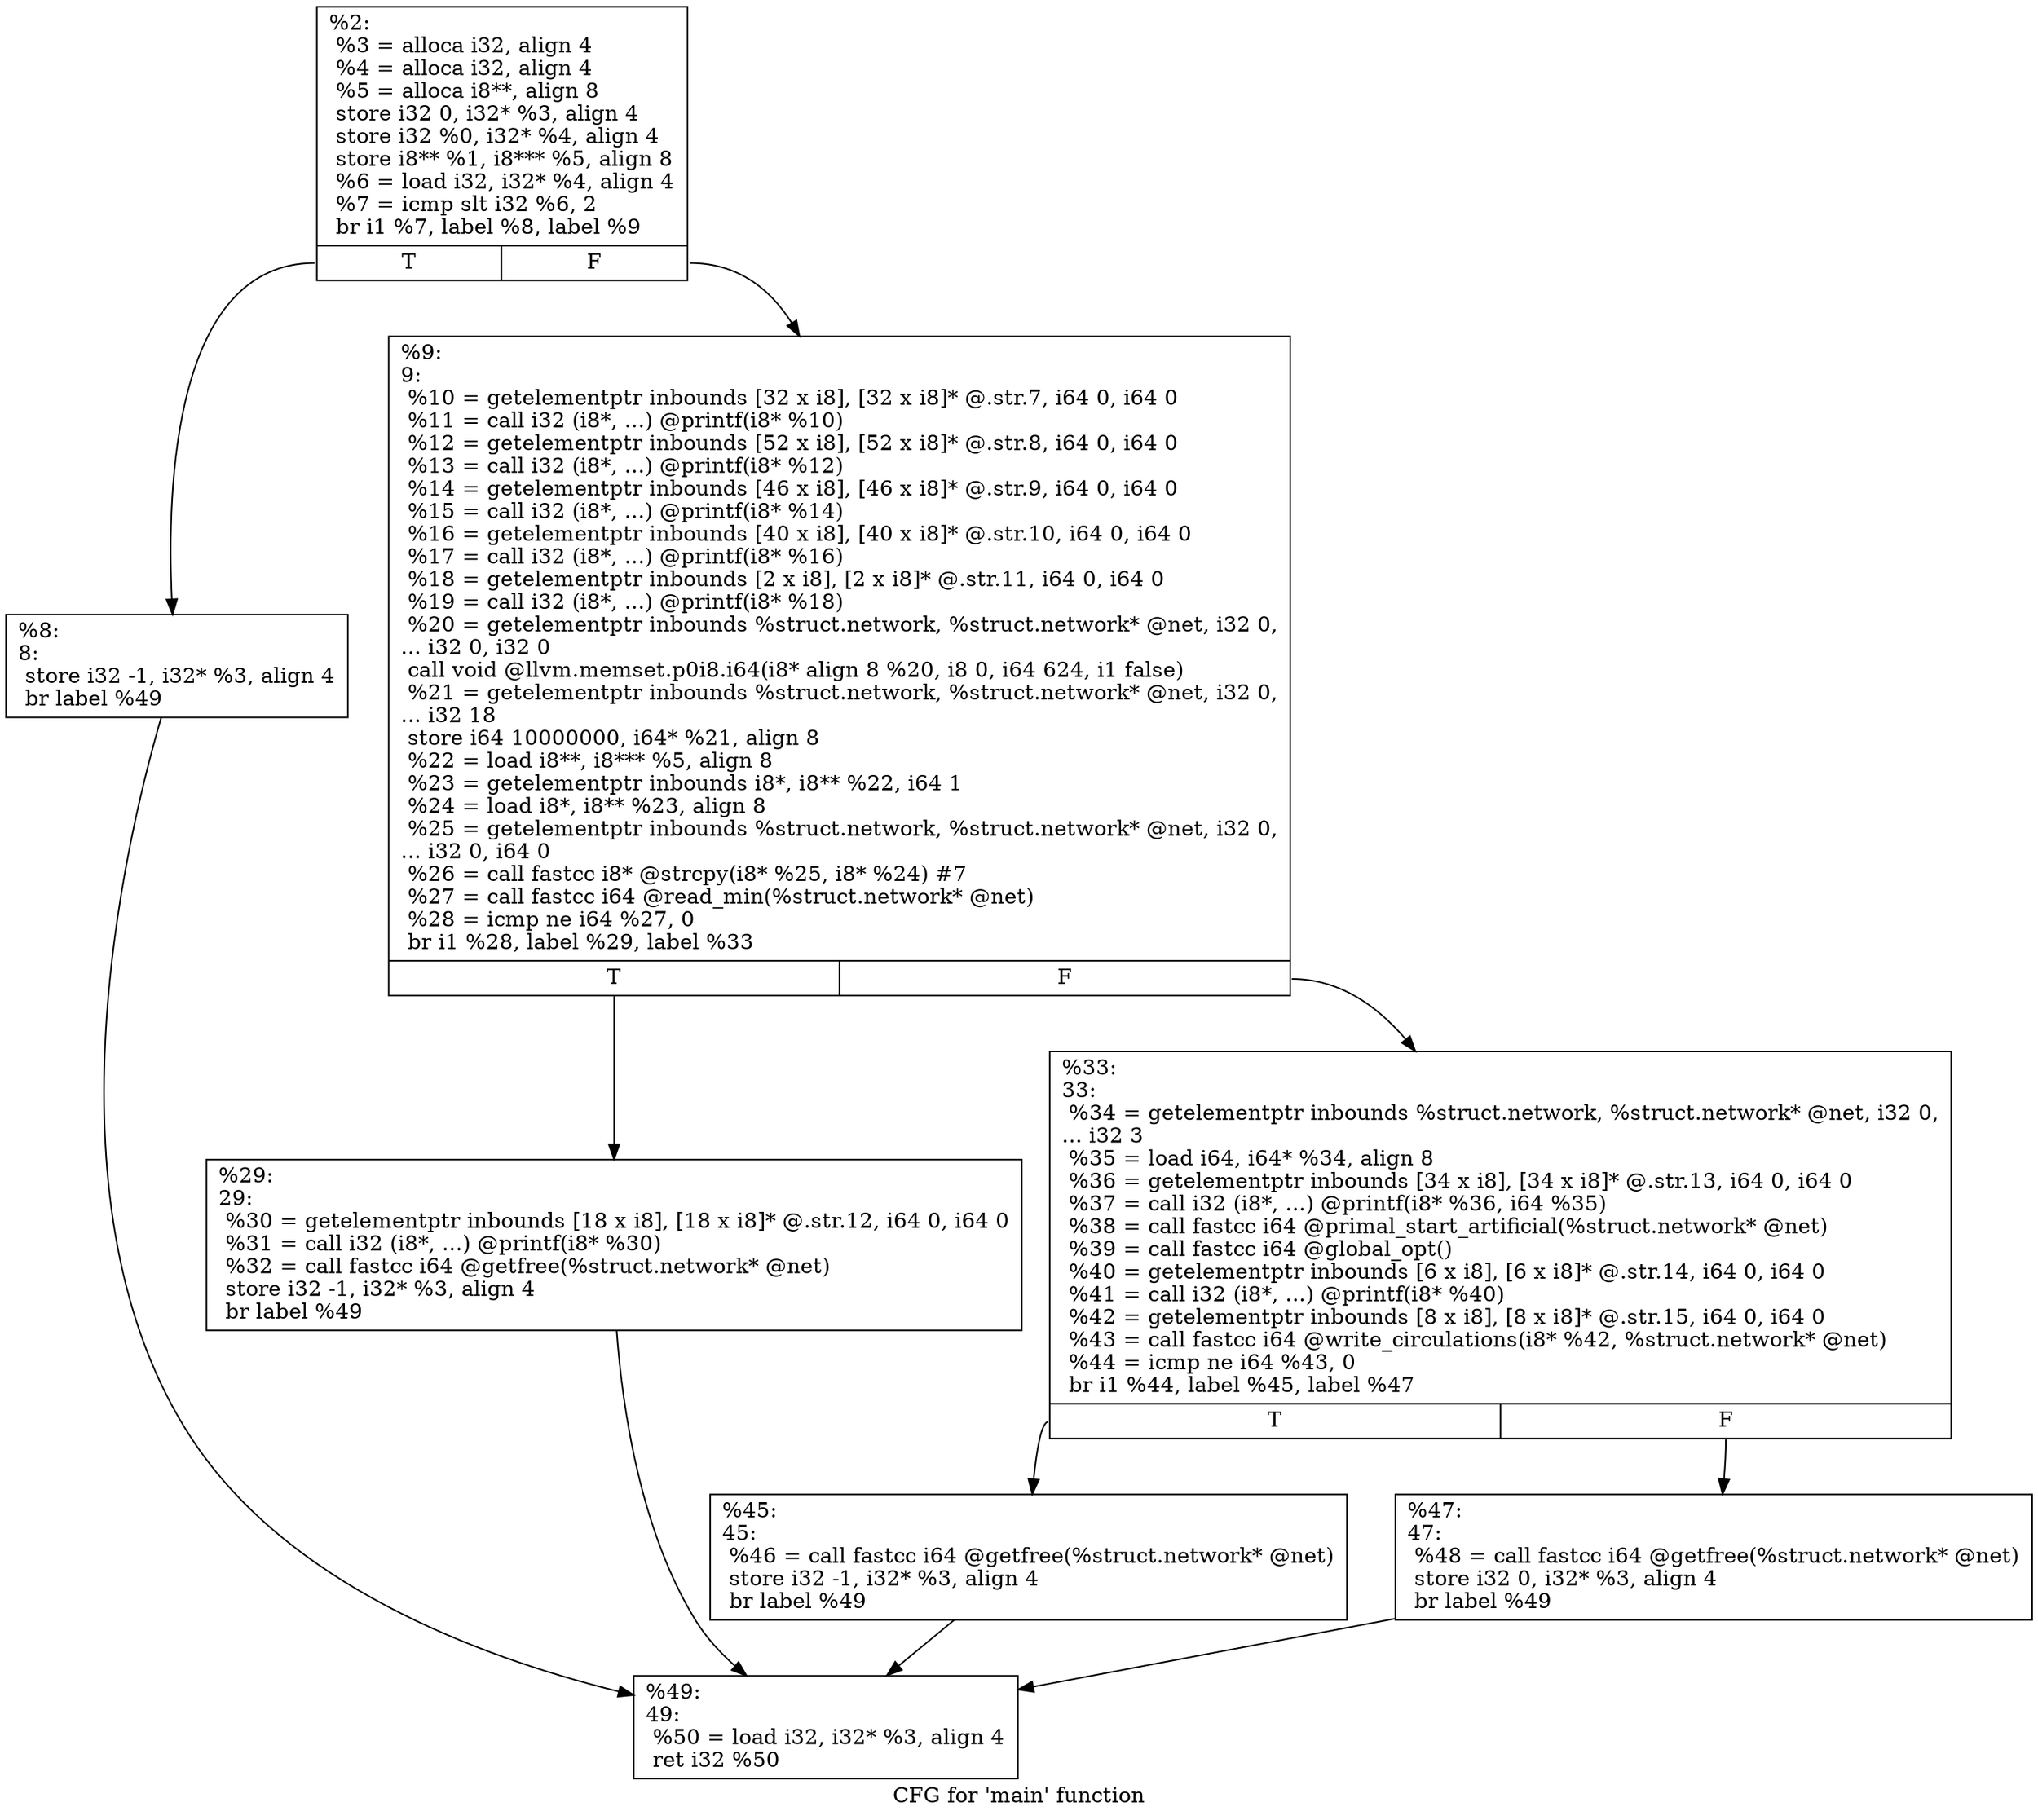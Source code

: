 digraph "CFG for 'main' function" {
	label="CFG for 'main' function";

	Node0x2761d00 [shape=record,label="{%2:\l  %3 = alloca i32, align 4\l  %4 = alloca i32, align 4\l  %5 = alloca i8**, align 8\l  store i32 0, i32* %3, align 4\l  store i32 %0, i32* %4, align 4\l  store i8** %1, i8*** %5, align 8\l  %6 = load i32, i32* %4, align 4\l  %7 = icmp slt i32 %6, 2\l  br i1 %7, label %8, label %9\l|{<s0>T|<s1>F}}"];
	Node0x2761d00:s0 -> Node0x2761d50;
	Node0x2761d00:s1 -> Node0x2761da0;
	Node0x2761d50 [shape=record,label="{%8:\l8:                                                \l  store i32 -1, i32* %3, align 4\l  br label %49\l}"];
	Node0x2761d50 -> Node0x2761f30;
	Node0x2761da0 [shape=record,label="{%9:\l9:                                                \l  %10 = getelementptr inbounds [32 x i8], [32 x i8]* @.str.7, i64 0, i64 0\l  %11 = call i32 (i8*, ...) @printf(i8* %10)\l  %12 = getelementptr inbounds [52 x i8], [52 x i8]* @.str.8, i64 0, i64 0\l  %13 = call i32 (i8*, ...) @printf(i8* %12)\l  %14 = getelementptr inbounds [46 x i8], [46 x i8]* @.str.9, i64 0, i64 0\l  %15 = call i32 (i8*, ...) @printf(i8* %14)\l  %16 = getelementptr inbounds [40 x i8], [40 x i8]* @.str.10, i64 0, i64 0\l  %17 = call i32 (i8*, ...) @printf(i8* %16)\l  %18 = getelementptr inbounds [2 x i8], [2 x i8]* @.str.11, i64 0, i64 0\l  %19 = call i32 (i8*, ...) @printf(i8* %18)\l  %20 = getelementptr inbounds %struct.network, %struct.network* @net, i32 0,\l... i32 0, i32 0\l  call void @llvm.memset.p0i8.i64(i8* align 8 %20, i8 0, i64 624, i1 false)\l  %21 = getelementptr inbounds %struct.network, %struct.network* @net, i32 0,\l... i32 18\l  store i64 10000000, i64* %21, align 8\l  %22 = load i8**, i8*** %5, align 8\l  %23 = getelementptr inbounds i8*, i8** %22, i64 1\l  %24 = load i8*, i8** %23, align 8\l  %25 = getelementptr inbounds %struct.network, %struct.network* @net, i32 0,\l... i32 0, i64 0\l  %26 = call fastcc i8* @strcpy(i8* %25, i8* %24) #7\l  %27 = call fastcc i64 @read_min(%struct.network* @net)\l  %28 = icmp ne i64 %27, 0\l  br i1 %28, label %29, label %33\l|{<s0>T|<s1>F}}"];
	Node0x2761da0:s0 -> Node0x2761df0;
	Node0x2761da0:s1 -> Node0x2761e40;
	Node0x2761df0 [shape=record,label="{%29:\l29:                                               \l  %30 = getelementptr inbounds [18 x i8], [18 x i8]* @.str.12, i64 0, i64 0\l  %31 = call i32 (i8*, ...) @printf(i8* %30)\l  %32 = call fastcc i64 @getfree(%struct.network* @net)\l  store i32 -1, i32* %3, align 4\l  br label %49\l}"];
	Node0x2761df0 -> Node0x2761f30;
	Node0x2761e40 [shape=record,label="{%33:\l33:                                               \l  %34 = getelementptr inbounds %struct.network, %struct.network* @net, i32 0,\l... i32 3\l  %35 = load i64, i64* %34, align 8\l  %36 = getelementptr inbounds [34 x i8], [34 x i8]* @.str.13, i64 0, i64 0\l  %37 = call i32 (i8*, ...) @printf(i8* %36, i64 %35)\l  %38 = call fastcc i64 @primal_start_artificial(%struct.network* @net)\l  %39 = call fastcc i64 @global_opt()\l  %40 = getelementptr inbounds [6 x i8], [6 x i8]* @.str.14, i64 0, i64 0\l  %41 = call i32 (i8*, ...) @printf(i8* %40)\l  %42 = getelementptr inbounds [8 x i8], [8 x i8]* @.str.15, i64 0, i64 0\l  %43 = call fastcc i64 @write_circulations(i8* %42, %struct.network* @net)\l  %44 = icmp ne i64 %43, 0\l  br i1 %44, label %45, label %47\l|{<s0>T|<s1>F}}"];
	Node0x2761e40:s0 -> Node0x2761e90;
	Node0x2761e40:s1 -> Node0x2761ee0;
	Node0x2761e90 [shape=record,label="{%45:\l45:                                               \l  %46 = call fastcc i64 @getfree(%struct.network* @net)\l  store i32 -1, i32* %3, align 4\l  br label %49\l}"];
	Node0x2761e90 -> Node0x2761f30;
	Node0x2761ee0 [shape=record,label="{%47:\l47:                                               \l  %48 = call fastcc i64 @getfree(%struct.network* @net)\l  store i32 0, i32* %3, align 4\l  br label %49\l}"];
	Node0x2761ee0 -> Node0x2761f30;
	Node0x2761f30 [shape=record,label="{%49:\l49:                                               \l  %50 = load i32, i32* %3, align 4\l  ret i32 %50\l}"];
}
